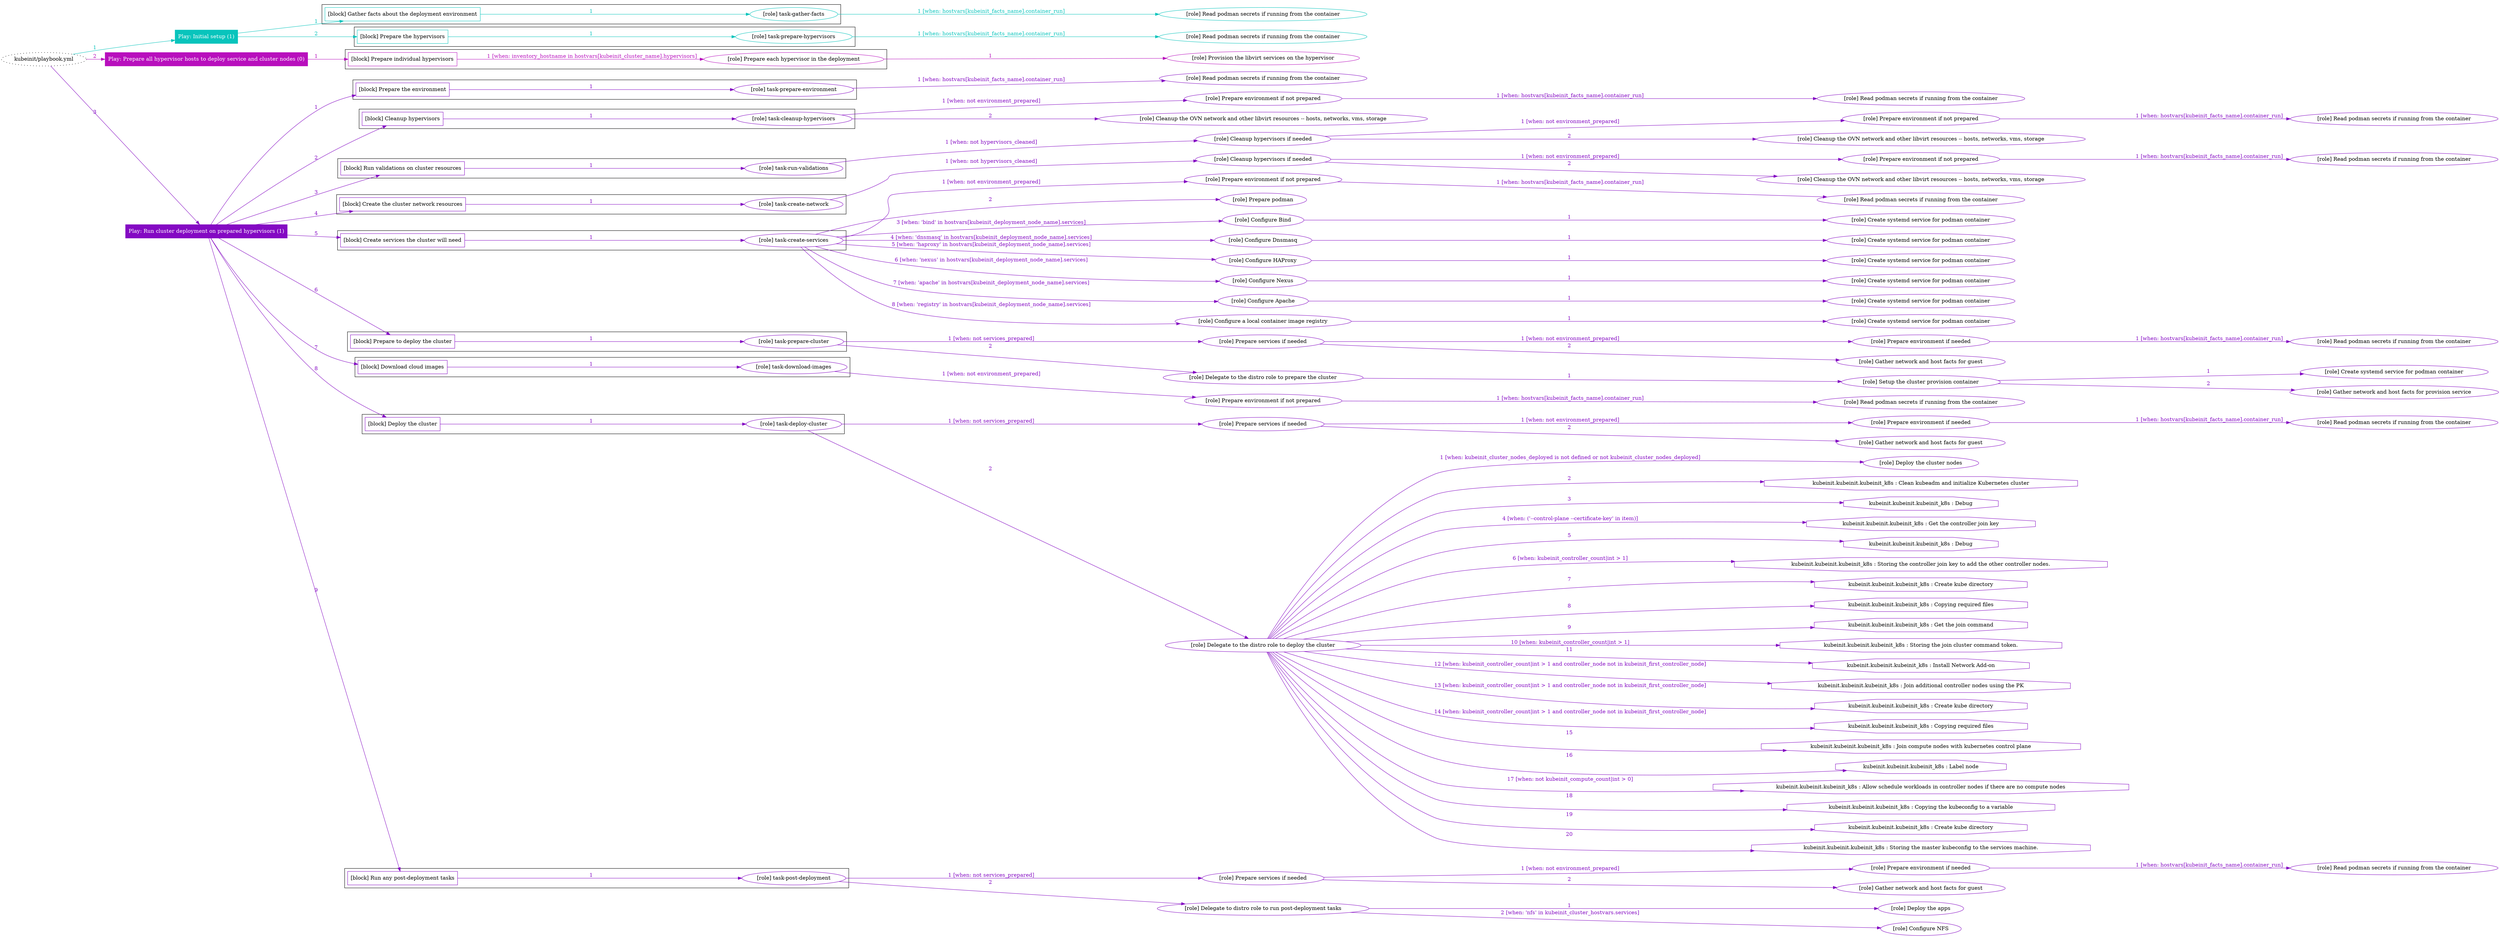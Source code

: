 digraph {
	graph [concentrate=true ordering=in rankdir=LR ratio=fill]
	edge [esep=5 sep=10]
	"kubeinit/playbook.yml" [id=root_node style=dotted]
	play_da8ddf16 [label="Play: Initial setup (1)" color="#08c4bc" fontcolor="#ffffff" id=play_da8ddf16 shape=box style=filled tooltip=localhost]
	"kubeinit/playbook.yml" -> play_da8ddf16 [label="1 " color="#08c4bc" fontcolor="#08c4bc" id=edge_2ab20739 labeltooltip="1 " tooltip="1 "]
	subgraph "Read podman secrets if running from the container" {
		role_441dc929 [label="[role] Read podman secrets if running from the container" color="#08c4bc" id=role_441dc929 tooltip="Read podman secrets if running from the container"]
	}
	subgraph "task-gather-facts" {
		role_c1c93558 [label="[role] task-gather-facts" color="#08c4bc" id=role_c1c93558 tooltip="task-gather-facts"]
		role_c1c93558 -> role_441dc929 [label="1 [when: hostvars[kubeinit_facts_name].container_run]" color="#08c4bc" fontcolor="#08c4bc" id=edge_d286e78c labeltooltip="1 [when: hostvars[kubeinit_facts_name].container_run]" tooltip="1 [when: hostvars[kubeinit_facts_name].container_run]"]
	}
	subgraph "Read podman secrets if running from the container" {
		role_d292b966 [label="[role] Read podman secrets if running from the container" color="#08c4bc" id=role_d292b966 tooltip="Read podman secrets if running from the container"]
	}
	subgraph "task-prepare-hypervisors" {
		role_888502aa [label="[role] task-prepare-hypervisors" color="#08c4bc" id=role_888502aa tooltip="task-prepare-hypervisors"]
		role_888502aa -> role_d292b966 [label="1 [when: hostvars[kubeinit_facts_name].container_run]" color="#08c4bc" fontcolor="#08c4bc" id=edge_41ae95bb labeltooltip="1 [when: hostvars[kubeinit_facts_name].container_run]" tooltip="1 [when: hostvars[kubeinit_facts_name].container_run]"]
	}
	subgraph "Play: Initial setup (1)" {
		play_da8ddf16 -> block_93714618 [label=1 color="#08c4bc" fontcolor="#08c4bc" id=edge_2a25c423 labeltooltip=1 tooltip=1]
		subgraph cluster_block_93714618 {
			block_93714618 [label="[block] Gather facts about the deployment environment" color="#08c4bc" id=block_93714618 labeltooltip="Gather facts about the deployment environment" shape=box tooltip="Gather facts about the deployment environment"]
			block_93714618 -> role_c1c93558 [label="1 " color="#08c4bc" fontcolor="#08c4bc" id=edge_da4ed15e labeltooltip="1 " tooltip="1 "]
		}
		play_da8ddf16 -> block_e4b97298 [label=2 color="#08c4bc" fontcolor="#08c4bc" id=edge_2e1c40a3 labeltooltip=2 tooltip=2]
		subgraph cluster_block_e4b97298 {
			block_e4b97298 [label="[block] Prepare the hypervisors" color="#08c4bc" id=block_e4b97298 labeltooltip="Prepare the hypervisors" shape=box tooltip="Prepare the hypervisors"]
			block_e4b97298 -> role_888502aa [label="1 " color="#08c4bc" fontcolor="#08c4bc" id=edge_5ef0e227 labeltooltip="1 " tooltip="1 "]
		}
	}
	play_be178d10 [label="Play: Prepare all hypervisor hosts to deploy service and cluster nodes (0)" color="#b80fbd" fontcolor="#ffffff" id=play_be178d10 shape=box style=filled tooltip="Play: Prepare all hypervisor hosts to deploy service and cluster nodes (0)"]
	"kubeinit/playbook.yml" -> play_be178d10 [label="2 " color="#b80fbd" fontcolor="#b80fbd" id=edge_54947cb1 labeltooltip="2 " tooltip="2 "]
	subgraph "Provision the libvirt services on the hypervisor" {
		role_a18d3710 [label="[role] Provision the libvirt services on the hypervisor" color="#b80fbd" id=role_a18d3710 tooltip="Provision the libvirt services on the hypervisor"]
	}
	subgraph "Prepare each hypervisor in the deployment" {
		role_772d5543 [label="[role] Prepare each hypervisor in the deployment" color="#b80fbd" id=role_772d5543 tooltip="Prepare each hypervisor in the deployment"]
		role_772d5543 -> role_a18d3710 [label="1 " color="#b80fbd" fontcolor="#b80fbd" id=edge_a10fb043 labeltooltip="1 " tooltip="1 "]
	}
	subgraph "Play: Prepare all hypervisor hosts to deploy service and cluster nodes (0)" {
		play_be178d10 -> block_414bad02 [label=1 color="#b80fbd" fontcolor="#b80fbd" id=edge_44b56a50 labeltooltip=1 tooltip=1]
		subgraph cluster_block_414bad02 {
			block_414bad02 [label="[block] Prepare individual hypervisors" color="#b80fbd" id=block_414bad02 labeltooltip="Prepare individual hypervisors" shape=box tooltip="Prepare individual hypervisors"]
			block_414bad02 -> role_772d5543 [label="1 [when: inventory_hostname in hostvars[kubeinit_cluster_name].hypervisors]" color="#b80fbd" fontcolor="#b80fbd" id=edge_91aeb3d8 labeltooltip="1 [when: inventory_hostname in hostvars[kubeinit_cluster_name].hypervisors]" tooltip="1 [when: inventory_hostname in hostvars[kubeinit_cluster_name].hypervisors]"]
		}
	}
	play_8ef2c419 [label="Play: Run cluster deployment on prepared hypervisors (1)" color="#8409c3" fontcolor="#ffffff" id=play_8ef2c419 shape=box style=filled tooltip=localhost]
	"kubeinit/playbook.yml" -> play_8ef2c419 [label="3 " color="#8409c3" fontcolor="#8409c3" id=edge_95dab578 labeltooltip="3 " tooltip="3 "]
	subgraph "Read podman secrets if running from the container" {
		role_e935fdc7 [label="[role] Read podman secrets if running from the container" color="#8409c3" id=role_e935fdc7 tooltip="Read podman secrets if running from the container"]
	}
	subgraph "task-prepare-environment" {
		role_42e9dcc0 [label="[role] task-prepare-environment" color="#8409c3" id=role_42e9dcc0 tooltip="task-prepare-environment"]
		role_42e9dcc0 -> role_e935fdc7 [label="1 [when: hostvars[kubeinit_facts_name].container_run]" color="#8409c3" fontcolor="#8409c3" id=edge_8528fce3 labeltooltip="1 [when: hostvars[kubeinit_facts_name].container_run]" tooltip="1 [when: hostvars[kubeinit_facts_name].container_run]"]
	}
	subgraph "Read podman secrets if running from the container" {
		role_ed925f99 [label="[role] Read podman secrets if running from the container" color="#8409c3" id=role_ed925f99 tooltip="Read podman secrets if running from the container"]
	}
	subgraph "Prepare environment if not prepared" {
		role_9ee3c385 [label="[role] Prepare environment if not prepared" color="#8409c3" id=role_9ee3c385 tooltip="Prepare environment if not prepared"]
		role_9ee3c385 -> role_ed925f99 [label="1 [when: hostvars[kubeinit_facts_name].container_run]" color="#8409c3" fontcolor="#8409c3" id=edge_342a98f8 labeltooltip="1 [when: hostvars[kubeinit_facts_name].container_run]" tooltip="1 [when: hostvars[kubeinit_facts_name].container_run]"]
	}
	subgraph "Cleanup the OVN network and other libvirt resources -- hosts, networks, vms, storage" {
		role_562bffeb [label="[role] Cleanup the OVN network and other libvirt resources -- hosts, networks, vms, storage" color="#8409c3" id=role_562bffeb tooltip="Cleanup the OVN network and other libvirt resources -- hosts, networks, vms, storage"]
	}
	subgraph "task-cleanup-hypervisors" {
		role_e06b55e4 [label="[role] task-cleanup-hypervisors" color="#8409c3" id=role_e06b55e4 tooltip="task-cleanup-hypervisors"]
		role_e06b55e4 -> role_9ee3c385 [label="1 [when: not environment_prepared]" color="#8409c3" fontcolor="#8409c3" id=edge_1d1f719f labeltooltip="1 [when: not environment_prepared]" tooltip="1 [when: not environment_prepared]"]
		role_e06b55e4 -> role_562bffeb [label="2 " color="#8409c3" fontcolor="#8409c3" id=edge_28dd0e09 labeltooltip="2 " tooltip="2 "]
	}
	subgraph "Read podman secrets if running from the container" {
		role_37b240de [label="[role] Read podman secrets if running from the container" color="#8409c3" id=role_37b240de tooltip="Read podman secrets if running from the container"]
	}
	subgraph "Prepare environment if not prepared" {
		role_7124e469 [label="[role] Prepare environment if not prepared" color="#8409c3" id=role_7124e469 tooltip="Prepare environment if not prepared"]
		role_7124e469 -> role_37b240de [label="1 [when: hostvars[kubeinit_facts_name].container_run]" color="#8409c3" fontcolor="#8409c3" id=edge_57be6ca5 labeltooltip="1 [when: hostvars[kubeinit_facts_name].container_run]" tooltip="1 [when: hostvars[kubeinit_facts_name].container_run]"]
	}
	subgraph "Cleanup the OVN network and other libvirt resources -- hosts, networks, vms, storage" {
		role_b3a6acc5 [label="[role] Cleanup the OVN network and other libvirt resources -- hosts, networks, vms, storage" color="#8409c3" id=role_b3a6acc5 tooltip="Cleanup the OVN network and other libvirt resources -- hosts, networks, vms, storage"]
	}
	subgraph "Cleanup hypervisors if needed" {
		role_c15d647b [label="[role] Cleanup hypervisors if needed" color="#8409c3" id=role_c15d647b tooltip="Cleanup hypervisors if needed"]
		role_c15d647b -> role_7124e469 [label="1 [when: not environment_prepared]" color="#8409c3" fontcolor="#8409c3" id=edge_44fce13f labeltooltip="1 [when: not environment_prepared]" tooltip="1 [when: not environment_prepared]"]
		role_c15d647b -> role_b3a6acc5 [label="2 " color="#8409c3" fontcolor="#8409c3" id=edge_c1cd37ef labeltooltip="2 " tooltip="2 "]
	}
	subgraph "task-run-validations" {
		role_1fd45279 [label="[role] task-run-validations" color="#8409c3" id=role_1fd45279 tooltip="task-run-validations"]
		role_1fd45279 -> role_c15d647b [label="1 [when: not hypervisors_cleaned]" color="#8409c3" fontcolor="#8409c3" id=edge_642cb836 labeltooltip="1 [when: not hypervisors_cleaned]" tooltip="1 [when: not hypervisors_cleaned]"]
	}
	subgraph "Read podman secrets if running from the container" {
		role_faac6d4d [label="[role] Read podman secrets if running from the container" color="#8409c3" id=role_faac6d4d tooltip="Read podman secrets if running from the container"]
	}
	subgraph "Prepare environment if not prepared" {
		role_6cfd3494 [label="[role] Prepare environment if not prepared" color="#8409c3" id=role_6cfd3494 tooltip="Prepare environment if not prepared"]
		role_6cfd3494 -> role_faac6d4d [label="1 [when: hostvars[kubeinit_facts_name].container_run]" color="#8409c3" fontcolor="#8409c3" id=edge_a7c4dc44 labeltooltip="1 [when: hostvars[kubeinit_facts_name].container_run]" tooltip="1 [when: hostvars[kubeinit_facts_name].container_run]"]
	}
	subgraph "Cleanup the OVN network and other libvirt resources -- hosts, networks, vms, storage" {
		role_e93911c1 [label="[role] Cleanup the OVN network and other libvirt resources -- hosts, networks, vms, storage" color="#8409c3" id=role_e93911c1 tooltip="Cleanup the OVN network and other libvirt resources -- hosts, networks, vms, storage"]
	}
	subgraph "Cleanup hypervisors if needed" {
		role_dffb8887 [label="[role] Cleanup hypervisors if needed" color="#8409c3" id=role_dffb8887 tooltip="Cleanup hypervisors if needed"]
		role_dffb8887 -> role_6cfd3494 [label="1 [when: not environment_prepared]" color="#8409c3" fontcolor="#8409c3" id=edge_15666b80 labeltooltip="1 [when: not environment_prepared]" tooltip="1 [when: not environment_prepared]"]
		role_dffb8887 -> role_e93911c1 [label="2 " color="#8409c3" fontcolor="#8409c3" id=edge_ce5b8dcb labeltooltip="2 " tooltip="2 "]
	}
	subgraph "task-create-network" {
		role_0477cb19 [label="[role] task-create-network" color="#8409c3" id=role_0477cb19 tooltip="task-create-network"]
		role_0477cb19 -> role_dffb8887 [label="1 [when: not hypervisors_cleaned]" color="#8409c3" fontcolor="#8409c3" id=edge_be75b79a labeltooltip="1 [when: not hypervisors_cleaned]" tooltip="1 [when: not hypervisors_cleaned]"]
	}
	subgraph "Read podman secrets if running from the container" {
		role_e6379cda [label="[role] Read podman secrets if running from the container" color="#8409c3" id=role_e6379cda tooltip="Read podman secrets if running from the container"]
	}
	subgraph "Prepare environment if not prepared" {
		role_20e31fd8 [label="[role] Prepare environment if not prepared" color="#8409c3" id=role_20e31fd8 tooltip="Prepare environment if not prepared"]
		role_20e31fd8 -> role_e6379cda [label="1 [when: hostvars[kubeinit_facts_name].container_run]" color="#8409c3" fontcolor="#8409c3" id=edge_6c574c2f labeltooltip="1 [when: hostvars[kubeinit_facts_name].container_run]" tooltip="1 [when: hostvars[kubeinit_facts_name].container_run]"]
	}
	subgraph "Prepare podman" {
		role_243f629b [label="[role] Prepare podman" color="#8409c3" id=role_243f629b tooltip="Prepare podman"]
	}
	subgraph "Create systemd service for podman container" {
		role_17563a1b [label="[role] Create systemd service for podman container" color="#8409c3" id=role_17563a1b tooltip="Create systemd service for podman container"]
	}
	subgraph "Configure Bind" {
		role_99e581c4 [label="[role] Configure Bind" color="#8409c3" id=role_99e581c4 tooltip="Configure Bind"]
		role_99e581c4 -> role_17563a1b [label="1 " color="#8409c3" fontcolor="#8409c3" id=edge_68c724c0 labeltooltip="1 " tooltip="1 "]
	}
	subgraph "Create systemd service for podman container" {
		role_9ae92fed [label="[role] Create systemd service for podman container" color="#8409c3" id=role_9ae92fed tooltip="Create systemd service for podman container"]
	}
	subgraph "Configure Dnsmasq" {
		role_be0ae1fd [label="[role] Configure Dnsmasq" color="#8409c3" id=role_be0ae1fd tooltip="Configure Dnsmasq"]
		role_be0ae1fd -> role_9ae92fed [label="1 " color="#8409c3" fontcolor="#8409c3" id=edge_91003560 labeltooltip="1 " tooltip="1 "]
	}
	subgraph "Create systemd service for podman container" {
		role_72c3b62f [label="[role] Create systemd service for podman container" color="#8409c3" id=role_72c3b62f tooltip="Create systemd service for podman container"]
	}
	subgraph "Configure HAProxy" {
		role_af2daa35 [label="[role] Configure HAProxy" color="#8409c3" id=role_af2daa35 tooltip="Configure HAProxy"]
		role_af2daa35 -> role_72c3b62f [label="1 " color="#8409c3" fontcolor="#8409c3" id=edge_bf035c6e labeltooltip="1 " tooltip="1 "]
	}
	subgraph "Create systemd service for podman container" {
		role_68f2d7e8 [label="[role] Create systemd service for podman container" color="#8409c3" id=role_68f2d7e8 tooltip="Create systemd service for podman container"]
	}
	subgraph "Configure Nexus" {
		role_957e85d5 [label="[role] Configure Nexus" color="#8409c3" id=role_957e85d5 tooltip="Configure Nexus"]
		role_957e85d5 -> role_68f2d7e8 [label="1 " color="#8409c3" fontcolor="#8409c3" id=edge_aaac9397 labeltooltip="1 " tooltip="1 "]
	}
	subgraph "Create systemd service for podman container" {
		role_ddf29fdb [label="[role] Create systemd service for podman container" color="#8409c3" id=role_ddf29fdb tooltip="Create systemd service for podman container"]
	}
	subgraph "Configure Apache" {
		role_25fceb7c [label="[role] Configure Apache" color="#8409c3" id=role_25fceb7c tooltip="Configure Apache"]
		role_25fceb7c -> role_ddf29fdb [label="1 " color="#8409c3" fontcolor="#8409c3" id=edge_0b2c6e48 labeltooltip="1 " tooltip="1 "]
	}
	subgraph "Create systemd service for podman container" {
		role_ba617594 [label="[role] Create systemd service for podman container" color="#8409c3" id=role_ba617594 tooltip="Create systemd service for podman container"]
	}
	subgraph "Configure a local container image registry" {
		role_c6308bd2 [label="[role] Configure a local container image registry" color="#8409c3" id=role_c6308bd2 tooltip="Configure a local container image registry"]
		role_c6308bd2 -> role_ba617594 [label="1 " color="#8409c3" fontcolor="#8409c3" id=edge_b56cdc15 labeltooltip="1 " tooltip="1 "]
	}
	subgraph "task-create-services" {
		role_2292e69d [label="[role] task-create-services" color="#8409c3" id=role_2292e69d tooltip="task-create-services"]
		role_2292e69d -> role_20e31fd8 [label="1 [when: not environment_prepared]" color="#8409c3" fontcolor="#8409c3" id=edge_bc688617 labeltooltip="1 [when: not environment_prepared]" tooltip="1 [when: not environment_prepared]"]
		role_2292e69d -> role_243f629b [label="2 " color="#8409c3" fontcolor="#8409c3" id=edge_a2eecc8f labeltooltip="2 " tooltip="2 "]
		role_2292e69d -> role_99e581c4 [label="3 [when: 'bind' in hostvars[kubeinit_deployment_node_name].services]" color="#8409c3" fontcolor="#8409c3" id=edge_91f22a4e labeltooltip="3 [when: 'bind' in hostvars[kubeinit_deployment_node_name].services]" tooltip="3 [when: 'bind' in hostvars[kubeinit_deployment_node_name].services]"]
		role_2292e69d -> role_be0ae1fd [label="4 [when: 'dnsmasq' in hostvars[kubeinit_deployment_node_name].services]" color="#8409c3" fontcolor="#8409c3" id=edge_3612cf5f labeltooltip="4 [when: 'dnsmasq' in hostvars[kubeinit_deployment_node_name].services]" tooltip="4 [when: 'dnsmasq' in hostvars[kubeinit_deployment_node_name].services]"]
		role_2292e69d -> role_af2daa35 [label="5 [when: 'haproxy' in hostvars[kubeinit_deployment_node_name].services]" color="#8409c3" fontcolor="#8409c3" id=edge_47812622 labeltooltip="5 [when: 'haproxy' in hostvars[kubeinit_deployment_node_name].services]" tooltip="5 [when: 'haproxy' in hostvars[kubeinit_deployment_node_name].services]"]
		role_2292e69d -> role_957e85d5 [label="6 [when: 'nexus' in hostvars[kubeinit_deployment_node_name].services]" color="#8409c3" fontcolor="#8409c3" id=edge_45b8dfe2 labeltooltip="6 [when: 'nexus' in hostvars[kubeinit_deployment_node_name].services]" tooltip="6 [when: 'nexus' in hostvars[kubeinit_deployment_node_name].services]"]
		role_2292e69d -> role_25fceb7c [label="7 [when: 'apache' in hostvars[kubeinit_deployment_node_name].services]" color="#8409c3" fontcolor="#8409c3" id=edge_cedb4f34 labeltooltip="7 [when: 'apache' in hostvars[kubeinit_deployment_node_name].services]" tooltip="7 [when: 'apache' in hostvars[kubeinit_deployment_node_name].services]"]
		role_2292e69d -> role_c6308bd2 [label="8 [when: 'registry' in hostvars[kubeinit_deployment_node_name].services]" color="#8409c3" fontcolor="#8409c3" id=edge_12d52d61 labeltooltip="8 [when: 'registry' in hostvars[kubeinit_deployment_node_name].services]" tooltip="8 [when: 'registry' in hostvars[kubeinit_deployment_node_name].services]"]
	}
	subgraph "Read podman secrets if running from the container" {
		role_22e37b12 [label="[role] Read podman secrets if running from the container" color="#8409c3" id=role_22e37b12 tooltip="Read podman secrets if running from the container"]
	}
	subgraph "Prepare environment if needed" {
		role_d9e9fac8 [label="[role] Prepare environment if needed" color="#8409c3" id=role_d9e9fac8 tooltip="Prepare environment if needed"]
		role_d9e9fac8 -> role_22e37b12 [label="1 [when: hostvars[kubeinit_facts_name].container_run]" color="#8409c3" fontcolor="#8409c3" id=edge_db7ff6cb labeltooltip="1 [when: hostvars[kubeinit_facts_name].container_run]" tooltip="1 [when: hostvars[kubeinit_facts_name].container_run]"]
	}
	subgraph "Gather network and host facts for guest" {
		role_ac134ee6 [label="[role] Gather network and host facts for guest" color="#8409c3" id=role_ac134ee6 tooltip="Gather network and host facts for guest"]
	}
	subgraph "Prepare services if needed" {
		role_548e3ac8 [label="[role] Prepare services if needed" color="#8409c3" id=role_548e3ac8 tooltip="Prepare services if needed"]
		role_548e3ac8 -> role_d9e9fac8 [label="1 [when: not environment_prepared]" color="#8409c3" fontcolor="#8409c3" id=edge_10e1c9b8 labeltooltip="1 [when: not environment_prepared]" tooltip="1 [when: not environment_prepared]"]
		role_548e3ac8 -> role_ac134ee6 [label="2 " color="#8409c3" fontcolor="#8409c3" id=edge_d856ebed labeltooltip="2 " tooltip="2 "]
	}
	subgraph "Create systemd service for podman container" {
		role_dacb2fa5 [label="[role] Create systemd service for podman container" color="#8409c3" id=role_dacb2fa5 tooltip="Create systemd service for podman container"]
	}
	subgraph "Gather network and host facts for provision service" {
		role_4145cdb8 [label="[role] Gather network and host facts for provision service" color="#8409c3" id=role_4145cdb8 tooltip="Gather network and host facts for provision service"]
	}
	subgraph "Setup the cluster provision container" {
		role_b100f281 [label="[role] Setup the cluster provision container" color="#8409c3" id=role_b100f281 tooltip="Setup the cluster provision container"]
		role_b100f281 -> role_dacb2fa5 [label="1 " color="#8409c3" fontcolor="#8409c3" id=edge_69ce3981 labeltooltip="1 " tooltip="1 "]
		role_b100f281 -> role_4145cdb8 [label="2 " color="#8409c3" fontcolor="#8409c3" id=edge_aea1b73e labeltooltip="2 " tooltip="2 "]
	}
	subgraph "Delegate to the distro role to prepare the cluster" {
		role_ebedfed8 [label="[role] Delegate to the distro role to prepare the cluster" color="#8409c3" id=role_ebedfed8 tooltip="Delegate to the distro role to prepare the cluster"]
		role_ebedfed8 -> role_b100f281 [label="1 " color="#8409c3" fontcolor="#8409c3" id=edge_1bc251e2 labeltooltip="1 " tooltip="1 "]
	}
	subgraph "task-prepare-cluster" {
		role_8bb700b1 [label="[role] task-prepare-cluster" color="#8409c3" id=role_8bb700b1 tooltip="task-prepare-cluster"]
		role_8bb700b1 -> role_548e3ac8 [label="1 [when: not services_prepared]" color="#8409c3" fontcolor="#8409c3" id=edge_72624c5f labeltooltip="1 [when: not services_prepared]" tooltip="1 [when: not services_prepared]"]
		role_8bb700b1 -> role_ebedfed8 [label="2 " color="#8409c3" fontcolor="#8409c3" id=edge_25baad7a labeltooltip="2 " tooltip="2 "]
	}
	subgraph "Read podman secrets if running from the container" {
		role_f9c41232 [label="[role] Read podman secrets if running from the container" color="#8409c3" id=role_f9c41232 tooltip="Read podman secrets if running from the container"]
	}
	subgraph "Prepare environment if not prepared" {
		role_9c3efe4e [label="[role] Prepare environment if not prepared" color="#8409c3" id=role_9c3efe4e tooltip="Prepare environment if not prepared"]
		role_9c3efe4e -> role_f9c41232 [label="1 [when: hostvars[kubeinit_facts_name].container_run]" color="#8409c3" fontcolor="#8409c3" id=edge_0e04c003 labeltooltip="1 [when: hostvars[kubeinit_facts_name].container_run]" tooltip="1 [when: hostvars[kubeinit_facts_name].container_run]"]
	}
	subgraph "task-download-images" {
		role_add0305a [label="[role] task-download-images" color="#8409c3" id=role_add0305a tooltip="task-download-images"]
		role_add0305a -> role_9c3efe4e [label="1 [when: not environment_prepared]" color="#8409c3" fontcolor="#8409c3" id=edge_2dbd8224 labeltooltip="1 [when: not environment_prepared]" tooltip="1 [when: not environment_prepared]"]
	}
	subgraph "Read podman secrets if running from the container" {
		role_e0387319 [label="[role] Read podman secrets if running from the container" color="#8409c3" id=role_e0387319 tooltip="Read podman secrets if running from the container"]
	}
	subgraph "Prepare environment if needed" {
		role_df717ea4 [label="[role] Prepare environment if needed" color="#8409c3" id=role_df717ea4 tooltip="Prepare environment if needed"]
		role_df717ea4 -> role_e0387319 [label="1 [when: hostvars[kubeinit_facts_name].container_run]" color="#8409c3" fontcolor="#8409c3" id=edge_0def0c0b labeltooltip="1 [when: hostvars[kubeinit_facts_name].container_run]" tooltip="1 [when: hostvars[kubeinit_facts_name].container_run]"]
	}
	subgraph "Gather network and host facts for guest" {
		role_689ceb2e [label="[role] Gather network and host facts for guest" color="#8409c3" id=role_689ceb2e tooltip="Gather network and host facts for guest"]
	}
	subgraph "Prepare services if needed" {
		role_3e608353 [label="[role] Prepare services if needed" color="#8409c3" id=role_3e608353 tooltip="Prepare services if needed"]
		role_3e608353 -> role_df717ea4 [label="1 [when: not environment_prepared]" color="#8409c3" fontcolor="#8409c3" id=edge_e03889fe labeltooltip="1 [when: not environment_prepared]" tooltip="1 [when: not environment_prepared]"]
		role_3e608353 -> role_689ceb2e [label="2 " color="#8409c3" fontcolor="#8409c3" id=edge_6100c0ce labeltooltip="2 " tooltip="2 "]
	}
	subgraph "Deploy the cluster nodes" {
		role_663678f8 [label="[role] Deploy the cluster nodes" color="#8409c3" id=role_663678f8 tooltip="Deploy the cluster nodes"]
	}
	subgraph "Delegate to the distro role to deploy the cluster" {
		role_10c2bd38 [label="[role] Delegate to the distro role to deploy the cluster" color="#8409c3" id=role_10c2bd38 tooltip="Delegate to the distro role to deploy the cluster"]
		role_10c2bd38 -> role_663678f8 [label="1 [when: kubeinit_cluster_nodes_deployed is not defined or not kubeinit_cluster_nodes_deployed]" color="#8409c3" fontcolor="#8409c3" id=edge_1cbcb9ba labeltooltip="1 [when: kubeinit_cluster_nodes_deployed is not defined or not kubeinit_cluster_nodes_deployed]" tooltip="1 [when: kubeinit_cluster_nodes_deployed is not defined or not kubeinit_cluster_nodes_deployed]"]
		task_5786c7c2 [label="kubeinit.kubeinit.kubeinit_k8s : Clean kubeadm and initialize Kubernetes cluster" color="#8409c3" id=task_5786c7c2 shape=octagon tooltip="kubeinit.kubeinit.kubeinit_k8s : Clean kubeadm and initialize Kubernetes cluster"]
		role_10c2bd38 -> task_5786c7c2 [label="2 " color="#8409c3" fontcolor="#8409c3" id=edge_11952182 labeltooltip="2 " tooltip="2 "]
		task_dec26051 [label="kubeinit.kubeinit.kubeinit_k8s : Debug" color="#8409c3" id=task_dec26051 shape=octagon tooltip="kubeinit.kubeinit.kubeinit_k8s : Debug"]
		role_10c2bd38 -> task_dec26051 [label="3 " color="#8409c3" fontcolor="#8409c3" id=edge_f0aef00d labeltooltip="3 " tooltip="3 "]
		task_8d7be03a [label="kubeinit.kubeinit.kubeinit_k8s : Get the controller join key" color="#8409c3" id=task_8d7be03a shape=octagon tooltip="kubeinit.kubeinit.kubeinit_k8s : Get the controller join key"]
		role_10c2bd38 -> task_8d7be03a [label="4 [when: ('--control-plane --certificate-key' in item)]" color="#8409c3" fontcolor="#8409c3" id=edge_994b0b41 labeltooltip="4 [when: ('--control-plane --certificate-key' in item)]" tooltip="4 [when: ('--control-plane --certificate-key' in item)]"]
		task_e49c2a89 [label="kubeinit.kubeinit.kubeinit_k8s : Debug" color="#8409c3" id=task_e49c2a89 shape=octagon tooltip="kubeinit.kubeinit.kubeinit_k8s : Debug"]
		role_10c2bd38 -> task_e49c2a89 [label="5 " color="#8409c3" fontcolor="#8409c3" id=edge_e93a45b1 labeltooltip="5 " tooltip="5 "]
		task_c1e74f13 [label="kubeinit.kubeinit.kubeinit_k8s : Storing the controller join key to add the other controller nodes." color="#8409c3" id=task_c1e74f13 shape=octagon tooltip="kubeinit.kubeinit.kubeinit_k8s : Storing the controller join key to add the other controller nodes."]
		role_10c2bd38 -> task_c1e74f13 [label="6 [when: kubeinit_controller_count|int > 1]" color="#8409c3" fontcolor="#8409c3" id=edge_954a4771 labeltooltip="6 [when: kubeinit_controller_count|int > 1]" tooltip="6 [when: kubeinit_controller_count|int > 1]"]
		task_250a31cf [label="kubeinit.kubeinit.kubeinit_k8s : Create kube directory" color="#8409c3" id=task_250a31cf shape=octagon tooltip="kubeinit.kubeinit.kubeinit_k8s : Create kube directory"]
		role_10c2bd38 -> task_250a31cf [label="7 " color="#8409c3" fontcolor="#8409c3" id=edge_e6c55bbc labeltooltip="7 " tooltip="7 "]
		task_1c94bc1e [label="kubeinit.kubeinit.kubeinit_k8s : Copying required files" color="#8409c3" id=task_1c94bc1e shape=octagon tooltip="kubeinit.kubeinit.kubeinit_k8s : Copying required files"]
		role_10c2bd38 -> task_1c94bc1e [label="8 " color="#8409c3" fontcolor="#8409c3" id=edge_654bb1cd labeltooltip="8 " tooltip="8 "]
		task_382c727f [label="kubeinit.kubeinit.kubeinit_k8s : Get the join command" color="#8409c3" id=task_382c727f shape=octagon tooltip="kubeinit.kubeinit.kubeinit_k8s : Get the join command"]
		role_10c2bd38 -> task_382c727f [label="9 " color="#8409c3" fontcolor="#8409c3" id=edge_bf7db22b labeltooltip="9 " tooltip="9 "]
		task_13ed391a [label="kubeinit.kubeinit.kubeinit_k8s : Storing the join cluster command token." color="#8409c3" id=task_13ed391a shape=octagon tooltip="kubeinit.kubeinit.kubeinit_k8s : Storing the join cluster command token."]
		role_10c2bd38 -> task_13ed391a [label="10 [when: kubeinit_controller_count|int > 1]" color="#8409c3" fontcolor="#8409c3" id=edge_12a1c609 labeltooltip="10 [when: kubeinit_controller_count|int > 1]" tooltip="10 [when: kubeinit_controller_count|int > 1]"]
		task_6cd0d312 [label="kubeinit.kubeinit.kubeinit_k8s : Install Network Add-on" color="#8409c3" id=task_6cd0d312 shape=octagon tooltip="kubeinit.kubeinit.kubeinit_k8s : Install Network Add-on"]
		role_10c2bd38 -> task_6cd0d312 [label="11 " color="#8409c3" fontcolor="#8409c3" id=edge_161c8968 labeltooltip="11 " tooltip="11 "]
		task_08aa796c [label="kubeinit.kubeinit.kubeinit_k8s : Join additional controller nodes using the PK" color="#8409c3" id=task_08aa796c shape=octagon tooltip="kubeinit.kubeinit.kubeinit_k8s : Join additional controller nodes using the PK"]
		role_10c2bd38 -> task_08aa796c [label="12 [when: kubeinit_controller_count|int > 1 and controller_node not in kubeinit_first_controller_node]" color="#8409c3" fontcolor="#8409c3" id=edge_067fc8bf labeltooltip="12 [when: kubeinit_controller_count|int > 1 and controller_node not in kubeinit_first_controller_node]" tooltip="12 [when: kubeinit_controller_count|int > 1 and controller_node not in kubeinit_first_controller_node]"]
		task_990e547d [label="kubeinit.kubeinit.kubeinit_k8s : Create kube directory" color="#8409c3" id=task_990e547d shape=octagon tooltip="kubeinit.kubeinit.kubeinit_k8s : Create kube directory"]
		role_10c2bd38 -> task_990e547d [label="13 [when: kubeinit_controller_count|int > 1 and controller_node not in kubeinit_first_controller_node]" color="#8409c3" fontcolor="#8409c3" id=edge_a239ca84 labeltooltip="13 [when: kubeinit_controller_count|int > 1 and controller_node not in kubeinit_first_controller_node]" tooltip="13 [when: kubeinit_controller_count|int > 1 and controller_node not in kubeinit_first_controller_node]"]
		task_a9e5214a [label="kubeinit.kubeinit.kubeinit_k8s : Copying required files" color="#8409c3" id=task_a9e5214a shape=octagon tooltip="kubeinit.kubeinit.kubeinit_k8s : Copying required files"]
		role_10c2bd38 -> task_a9e5214a [label="14 [when: kubeinit_controller_count|int > 1 and controller_node not in kubeinit_first_controller_node]" color="#8409c3" fontcolor="#8409c3" id=edge_fec635b2 labeltooltip="14 [when: kubeinit_controller_count|int > 1 and controller_node not in kubeinit_first_controller_node]" tooltip="14 [when: kubeinit_controller_count|int > 1 and controller_node not in kubeinit_first_controller_node]"]
		task_54a08f8c [label="kubeinit.kubeinit.kubeinit_k8s : Join compute nodes with kubernetes control plane" color="#8409c3" id=task_54a08f8c shape=octagon tooltip="kubeinit.kubeinit.kubeinit_k8s : Join compute nodes with kubernetes control plane"]
		role_10c2bd38 -> task_54a08f8c [label="15 " color="#8409c3" fontcolor="#8409c3" id=edge_1b7937cd labeltooltip="15 " tooltip="15 "]
		task_1d7d5d3b [label="kubeinit.kubeinit.kubeinit_k8s : Label node" color="#8409c3" id=task_1d7d5d3b shape=octagon tooltip="kubeinit.kubeinit.kubeinit_k8s : Label node"]
		role_10c2bd38 -> task_1d7d5d3b [label="16 " color="#8409c3" fontcolor="#8409c3" id=edge_18457541 labeltooltip="16 " tooltip="16 "]
		task_36fe5555 [label="kubeinit.kubeinit.kubeinit_k8s : Allow schedule workloads in controller nodes if there are no compute nodes" color="#8409c3" id=task_36fe5555 shape=octagon tooltip="kubeinit.kubeinit.kubeinit_k8s : Allow schedule workloads in controller nodes if there are no compute nodes"]
		role_10c2bd38 -> task_36fe5555 [label="17 [when: not kubeinit_compute_count|int > 0]" color="#8409c3" fontcolor="#8409c3" id=edge_62936b7b labeltooltip="17 [when: not kubeinit_compute_count|int > 0]" tooltip="17 [when: not kubeinit_compute_count|int > 0]"]
		task_a5df9d5f [label="kubeinit.kubeinit.kubeinit_k8s : Copying the kubeconfig to a variable" color="#8409c3" id=task_a5df9d5f shape=octagon tooltip="kubeinit.kubeinit.kubeinit_k8s : Copying the kubeconfig to a variable"]
		role_10c2bd38 -> task_a5df9d5f [label="18 " color="#8409c3" fontcolor="#8409c3" id=edge_c0d89fc6 labeltooltip="18 " tooltip="18 "]
		task_5f7e8bf4 [label="kubeinit.kubeinit.kubeinit_k8s : Create kube directory" color="#8409c3" id=task_5f7e8bf4 shape=octagon tooltip="kubeinit.kubeinit.kubeinit_k8s : Create kube directory"]
		role_10c2bd38 -> task_5f7e8bf4 [label="19 " color="#8409c3" fontcolor="#8409c3" id=edge_1b84a744 labeltooltip="19 " tooltip="19 "]
		task_34faf7bf [label="kubeinit.kubeinit.kubeinit_k8s : Storing the master kubeconfig to the services machine." color="#8409c3" id=task_34faf7bf shape=octagon tooltip="kubeinit.kubeinit.kubeinit_k8s : Storing the master kubeconfig to the services machine."]
		role_10c2bd38 -> task_34faf7bf [label="20 " color="#8409c3" fontcolor="#8409c3" id=edge_4a075ca1 labeltooltip="20 " tooltip="20 "]
	}
	subgraph "task-deploy-cluster" {
		role_9bb9190b [label="[role] task-deploy-cluster" color="#8409c3" id=role_9bb9190b tooltip="task-deploy-cluster"]
		role_9bb9190b -> role_3e608353 [label="1 [when: not services_prepared]" color="#8409c3" fontcolor="#8409c3" id=edge_402e04c1 labeltooltip="1 [when: not services_prepared]" tooltip="1 [when: not services_prepared]"]
		role_9bb9190b -> role_10c2bd38 [label="2 " color="#8409c3" fontcolor="#8409c3" id=edge_120be9f2 labeltooltip="2 " tooltip="2 "]
	}
	subgraph "Read podman secrets if running from the container" {
		role_e6c68fbc [label="[role] Read podman secrets if running from the container" color="#8409c3" id=role_e6c68fbc tooltip="Read podman secrets if running from the container"]
	}
	subgraph "Prepare environment if needed" {
		role_10b6bd03 [label="[role] Prepare environment if needed" color="#8409c3" id=role_10b6bd03 tooltip="Prepare environment if needed"]
		role_10b6bd03 -> role_e6c68fbc [label="1 [when: hostvars[kubeinit_facts_name].container_run]" color="#8409c3" fontcolor="#8409c3" id=edge_49649a9f labeltooltip="1 [when: hostvars[kubeinit_facts_name].container_run]" tooltip="1 [when: hostvars[kubeinit_facts_name].container_run]"]
	}
	subgraph "Gather network and host facts for guest" {
		role_921a6dff [label="[role] Gather network and host facts for guest" color="#8409c3" id=role_921a6dff tooltip="Gather network and host facts for guest"]
	}
	subgraph "Prepare services if needed" {
		role_c11b5983 [label="[role] Prepare services if needed" color="#8409c3" id=role_c11b5983 tooltip="Prepare services if needed"]
		role_c11b5983 -> role_10b6bd03 [label="1 [when: not environment_prepared]" color="#8409c3" fontcolor="#8409c3" id=edge_f195c302 labeltooltip="1 [when: not environment_prepared]" tooltip="1 [when: not environment_prepared]"]
		role_c11b5983 -> role_921a6dff [label="2 " color="#8409c3" fontcolor="#8409c3" id=edge_7ab4c26d labeltooltip="2 " tooltip="2 "]
	}
	subgraph "Deploy the apps" {
		role_07c0c740 [label="[role] Deploy the apps" color="#8409c3" id=role_07c0c740 tooltip="Deploy the apps"]
	}
	subgraph "Configure NFS" {
		role_b43badae [label="[role] Configure NFS" color="#8409c3" id=role_b43badae tooltip="Configure NFS"]
	}
	subgraph "Delegate to distro role to run post-deployment tasks" {
		role_59f9f850 [label="[role] Delegate to distro role to run post-deployment tasks" color="#8409c3" id=role_59f9f850 tooltip="Delegate to distro role to run post-deployment tasks"]
		role_59f9f850 -> role_07c0c740 [label="1 " color="#8409c3" fontcolor="#8409c3" id=edge_e6bff90d labeltooltip="1 " tooltip="1 "]
		role_59f9f850 -> role_b43badae [label="2 [when: 'nfs' in kubeinit_cluster_hostvars.services]" color="#8409c3" fontcolor="#8409c3" id=edge_5d15bbca labeltooltip="2 [when: 'nfs' in kubeinit_cluster_hostvars.services]" tooltip="2 [when: 'nfs' in kubeinit_cluster_hostvars.services]"]
	}
	subgraph "task-post-deployment" {
		role_a1810910 [label="[role] task-post-deployment" color="#8409c3" id=role_a1810910 tooltip="task-post-deployment"]
		role_a1810910 -> role_c11b5983 [label="1 [when: not services_prepared]" color="#8409c3" fontcolor="#8409c3" id=edge_d3c74713 labeltooltip="1 [when: not services_prepared]" tooltip="1 [when: not services_prepared]"]
		role_a1810910 -> role_59f9f850 [label="2 " color="#8409c3" fontcolor="#8409c3" id=edge_ab30b84e labeltooltip="2 " tooltip="2 "]
	}
	subgraph "Play: Run cluster deployment on prepared hypervisors (1)" {
		play_8ef2c419 -> block_3998cb3e [label=1 color="#8409c3" fontcolor="#8409c3" id=edge_b1023fe2 labeltooltip=1 tooltip=1]
		subgraph cluster_block_3998cb3e {
			block_3998cb3e [label="[block] Prepare the environment" color="#8409c3" id=block_3998cb3e labeltooltip="Prepare the environment" shape=box tooltip="Prepare the environment"]
			block_3998cb3e -> role_42e9dcc0 [label="1 " color="#8409c3" fontcolor="#8409c3" id=edge_c42d7d6d labeltooltip="1 " tooltip="1 "]
		}
		play_8ef2c419 -> block_104c87a2 [label=2 color="#8409c3" fontcolor="#8409c3" id=edge_f46c404c labeltooltip=2 tooltip=2]
		subgraph cluster_block_104c87a2 {
			block_104c87a2 [label="[block] Cleanup hypervisors" color="#8409c3" id=block_104c87a2 labeltooltip="Cleanup hypervisors" shape=box tooltip="Cleanup hypervisors"]
			block_104c87a2 -> role_e06b55e4 [label="1 " color="#8409c3" fontcolor="#8409c3" id=edge_c7c68fa7 labeltooltip="1 " tooltip="1 "]
		}
		play_8ef2c419 -> block_90caaf5b [label=3 color="#8409c3" fontcolor="#8409c3" id=edge_300a8a38 labeltooltip=3 tooltip=3]
		subgraph cluster_block_90caaf5b {
			block_90caaf5b [label="[block] Run validations on cluster resources" color="#8409c3" id=block_90caaf5b labeltooltip="Run validations on cluster resources" shape=box tooltip="Run validations on cluster resources"]
			block_90caaf5b -> role_1fd45279 [label="1 " color="#8409c3" fontcolor="#8409c3" id=edge_c1b0a4f1 labeltooltip="1 " tooltip="1 "]
		}
		play_8ef2c419 -> block_309d64fe [label=4 color="#8409c3" fontcolor="#8409c3" id=edge_25315688 labeltooltip=4 tooltip=4]
		subgraph cluster_block_309d64fe {
			block_309d64fe [label="[block] Create the cluster network resources" color="#8409c3" id=block_309d64fe labeltooltip="Create the cluster network resources" shape=box tooltip="Create the cluster network resources"]
			block_309d64fe -> role_0477cb19 [label="1 " color="#8409c3" fontcolor="#8409c3" id=edge_620279bc labeltooltip="1 " tooltip="1 "]
		}
		play_8ef2c419 -> block_a42fcd1c [label=5 color="#8409c3" fontcolor="#8409c3" id=edge_7e3fbc1d labeltooltip=5 tooltip=5]
		subgraph cluster_block_a42fcd1c {
			block_a42fcd1c [label="[block] Create services the cluster will need" color="#8409c3" id=block_a42fcd1c labeltooltip="Create services the cluster will need" shape=box tooltip="Create services the cluster will need"]
			block_a42fcd1c -> role_2292e69d [label="1 " color="#8409c3" fontcolor="#8409c3" id=edge_cdecff18 labeltooltip="1 " tooltip="1 "]
		}
		play_8ef2c419 -> block_61b74eaa [label=6 color="#8409c3" fontcolor="#8409c3" id=edge_0defe53b labeltooltip=6 tooltip=6]
		subgraph cluster_block_61b74eaa {
			block_61b74eaa [label="[block] Prepare to deploy the cluster" color="#8409c3" id=block_61b74eaa labeltooltip="Prepare to deploy the cluster" shape=box tooltip="Prepare to deploy the cluster"]
			block_61b74eaa -> role_8bb700b1 [label="1 " color="#8409c3" fontcolor="#8409c3" id=edge_7f86110c labeltooltip="1 " tooltip="1 "]
		}
		play_8ef2c419 -> block_2af56849 [label=7 color="#8409c3" fontcolor="#8409c3" id=edge_f90f8edd labeltooltip=7 tooltip=7]
		subgraph cluster_block_2af56849 {
			block_2af56849 [label="[block] Download cloud images" color="#8409c3" id=block_2af56849 labeltooltip="Download cloud images" shape=box tooltip="Download cloud images"]
			block_2af56849 -> role_add0305a [label="1 " color="#8409c3" fontcolor="#8409c3" id=edge_0d2f4832 labeltooltip="1 " tooltip="1 "]
		}
		play_8ef2c419 -> block_ada713e4 [label=8 color="#8409c3" fontcolor="#8409c3" id=edge_c038a74c labeltooltip=8 tooltip=8]
		subgraph cluster_block_ada713e4 {
			block_ada713e4 [label="[block] Deploy the cluster" color="#8409c3" id=block_ada713e4 labeltooltip="Deploy the cluster" shape=box tooltip="Deploy the cluster"]
			block_ada713e4 -> role_9bb9190b [label="1 " color="#8409c3" fontcolor="#8409c3" id=edge_7a644f0d labeltooltip="1 " tooltip="1 "]
		}
		play_8ef2c419 -> block_d64387ab [label=9 color="#8409c3" fontcolor="#8409c3" id=edge_7c427a09 labeltooltip=9 tooltip=9]
		subgraph cluster_block_d64387ab {
			block_d64387ab [label="[block] Run any post-deployment tasks" color="#8409c3" id=block_d64387ab labeltooltip="Run any post-deployment tasks" shape=box tooltip="Run any post-deployment tasks"]
			block_d64387ab -> role_a1810910 [label="1 " color="#8409c3" fontcolor="#8409c3" id=edge_3150430b labeltooltip="1 " tooltip="1 "]
		}
	}
}
